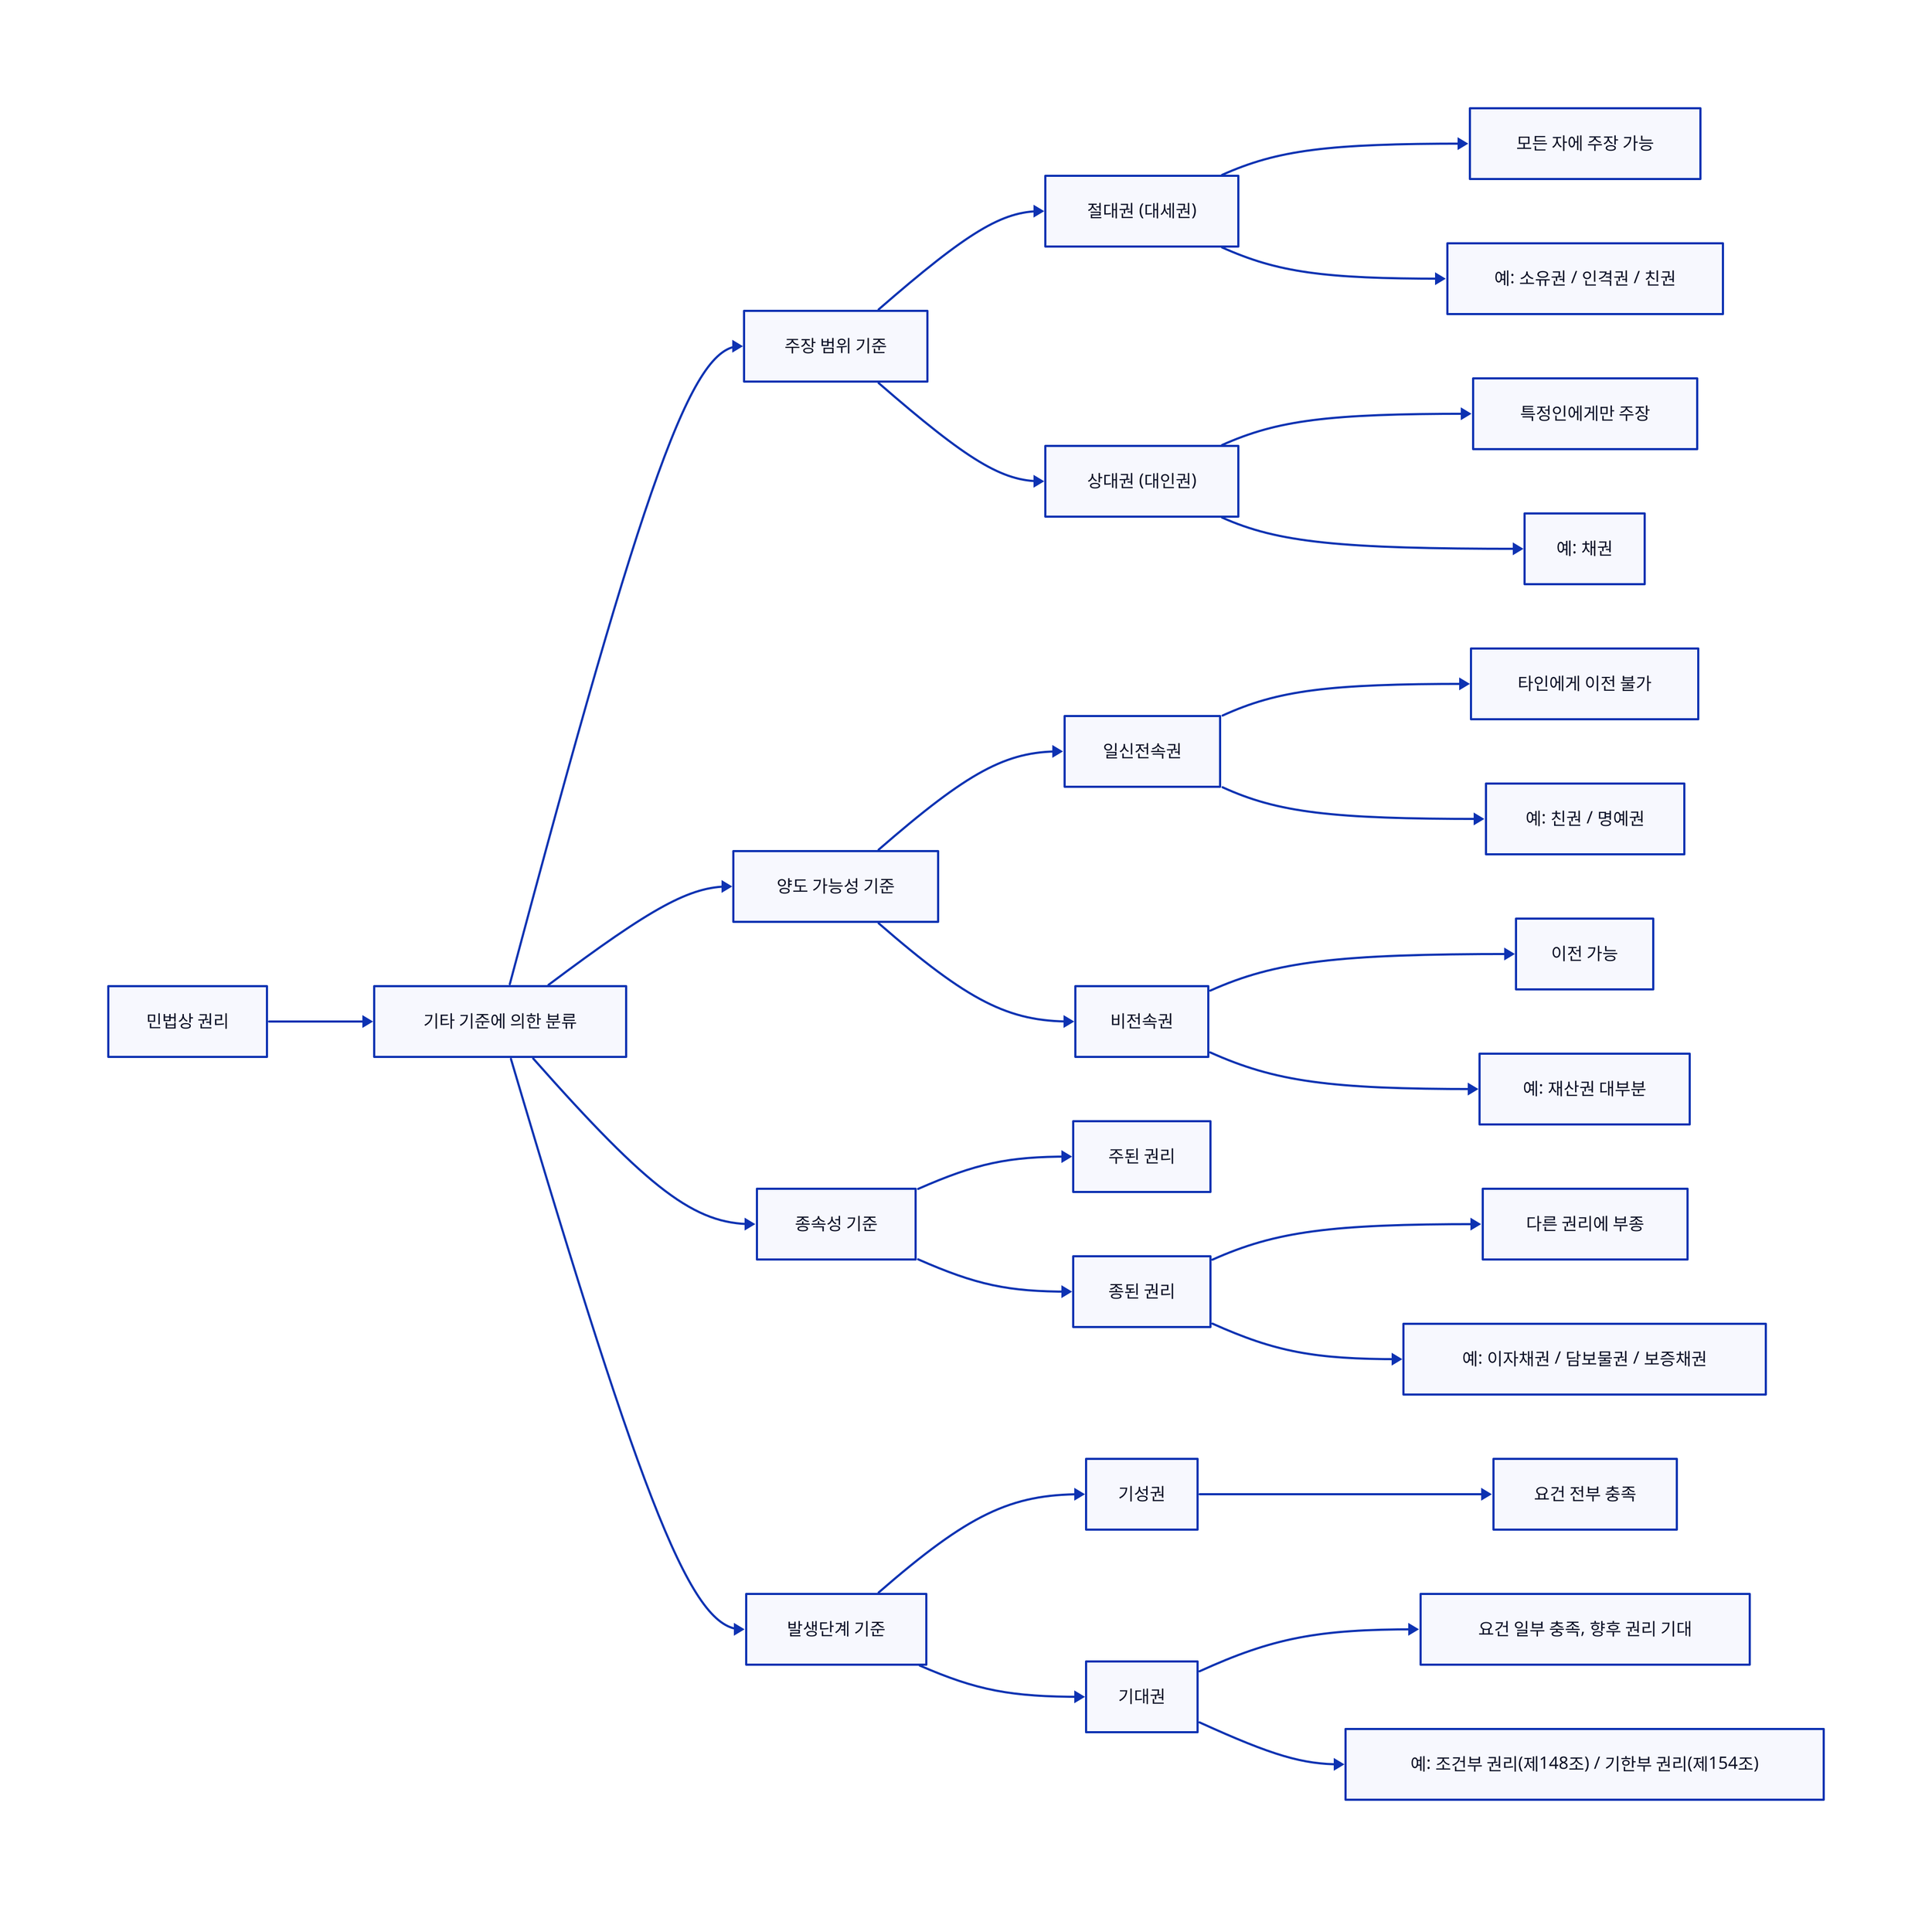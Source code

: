 # [27.0] 기타의 분류.d2

direction: right

"민법상 권리" -> "기타 기준에 의한 분류"

"기타 기준에 의한 분류" -> "주장 범위 기준"
"기타 기준에 의한 분류" -> "양도 가능성 기준"
"기타 기준에 의한 분류" -> "종속성 기준"
"기타 기준에 의한 분류" -> "발생단계 기준"

"주장 범위 기준" -> "절대권 (대세권)"
"주장 범위 기준" -> "상대권 (대인권)"
"절대권 (대세권)" -> "모든 자에 주장 가능"
"절대권 (대세권)" -> "예: 소유권 / 인격권 / 친권"
"상대권 (대인권)" -> "특정인에게만 주장"
"상대권 (대인권)" -> "예: 채권"

"양도 가능성 기준" -> "일신전속권"
"양도 가능성 기준" -> "비전속권"
"일신전속권" -> "타인에게 이전 불가"
"일신전속권" -> "예: 친권 / 명예권"
"비전속권" -> "이전 가능"
"비전속권" -> "예: 재산권 대부분"

"종속성 기준" -> "주된 권리"
"종속성 기준" -> "종된 권리"
"종된 권리" -> "다른 권리에 부종"
"종된 권리" -> "예: 이자채권 / 담보물권 / 보증채권"

"발생단계 기준" -> "기성권"
"발생단계 기준" -> "기대권"
"기성권" -> "요건 전부 충족"
"기대권" -> "요건 일부 충족, 향후 권리 기대"
"기대권" -> "예: 조건부 권리(제148조) / 기한부 권리(제154조)"
